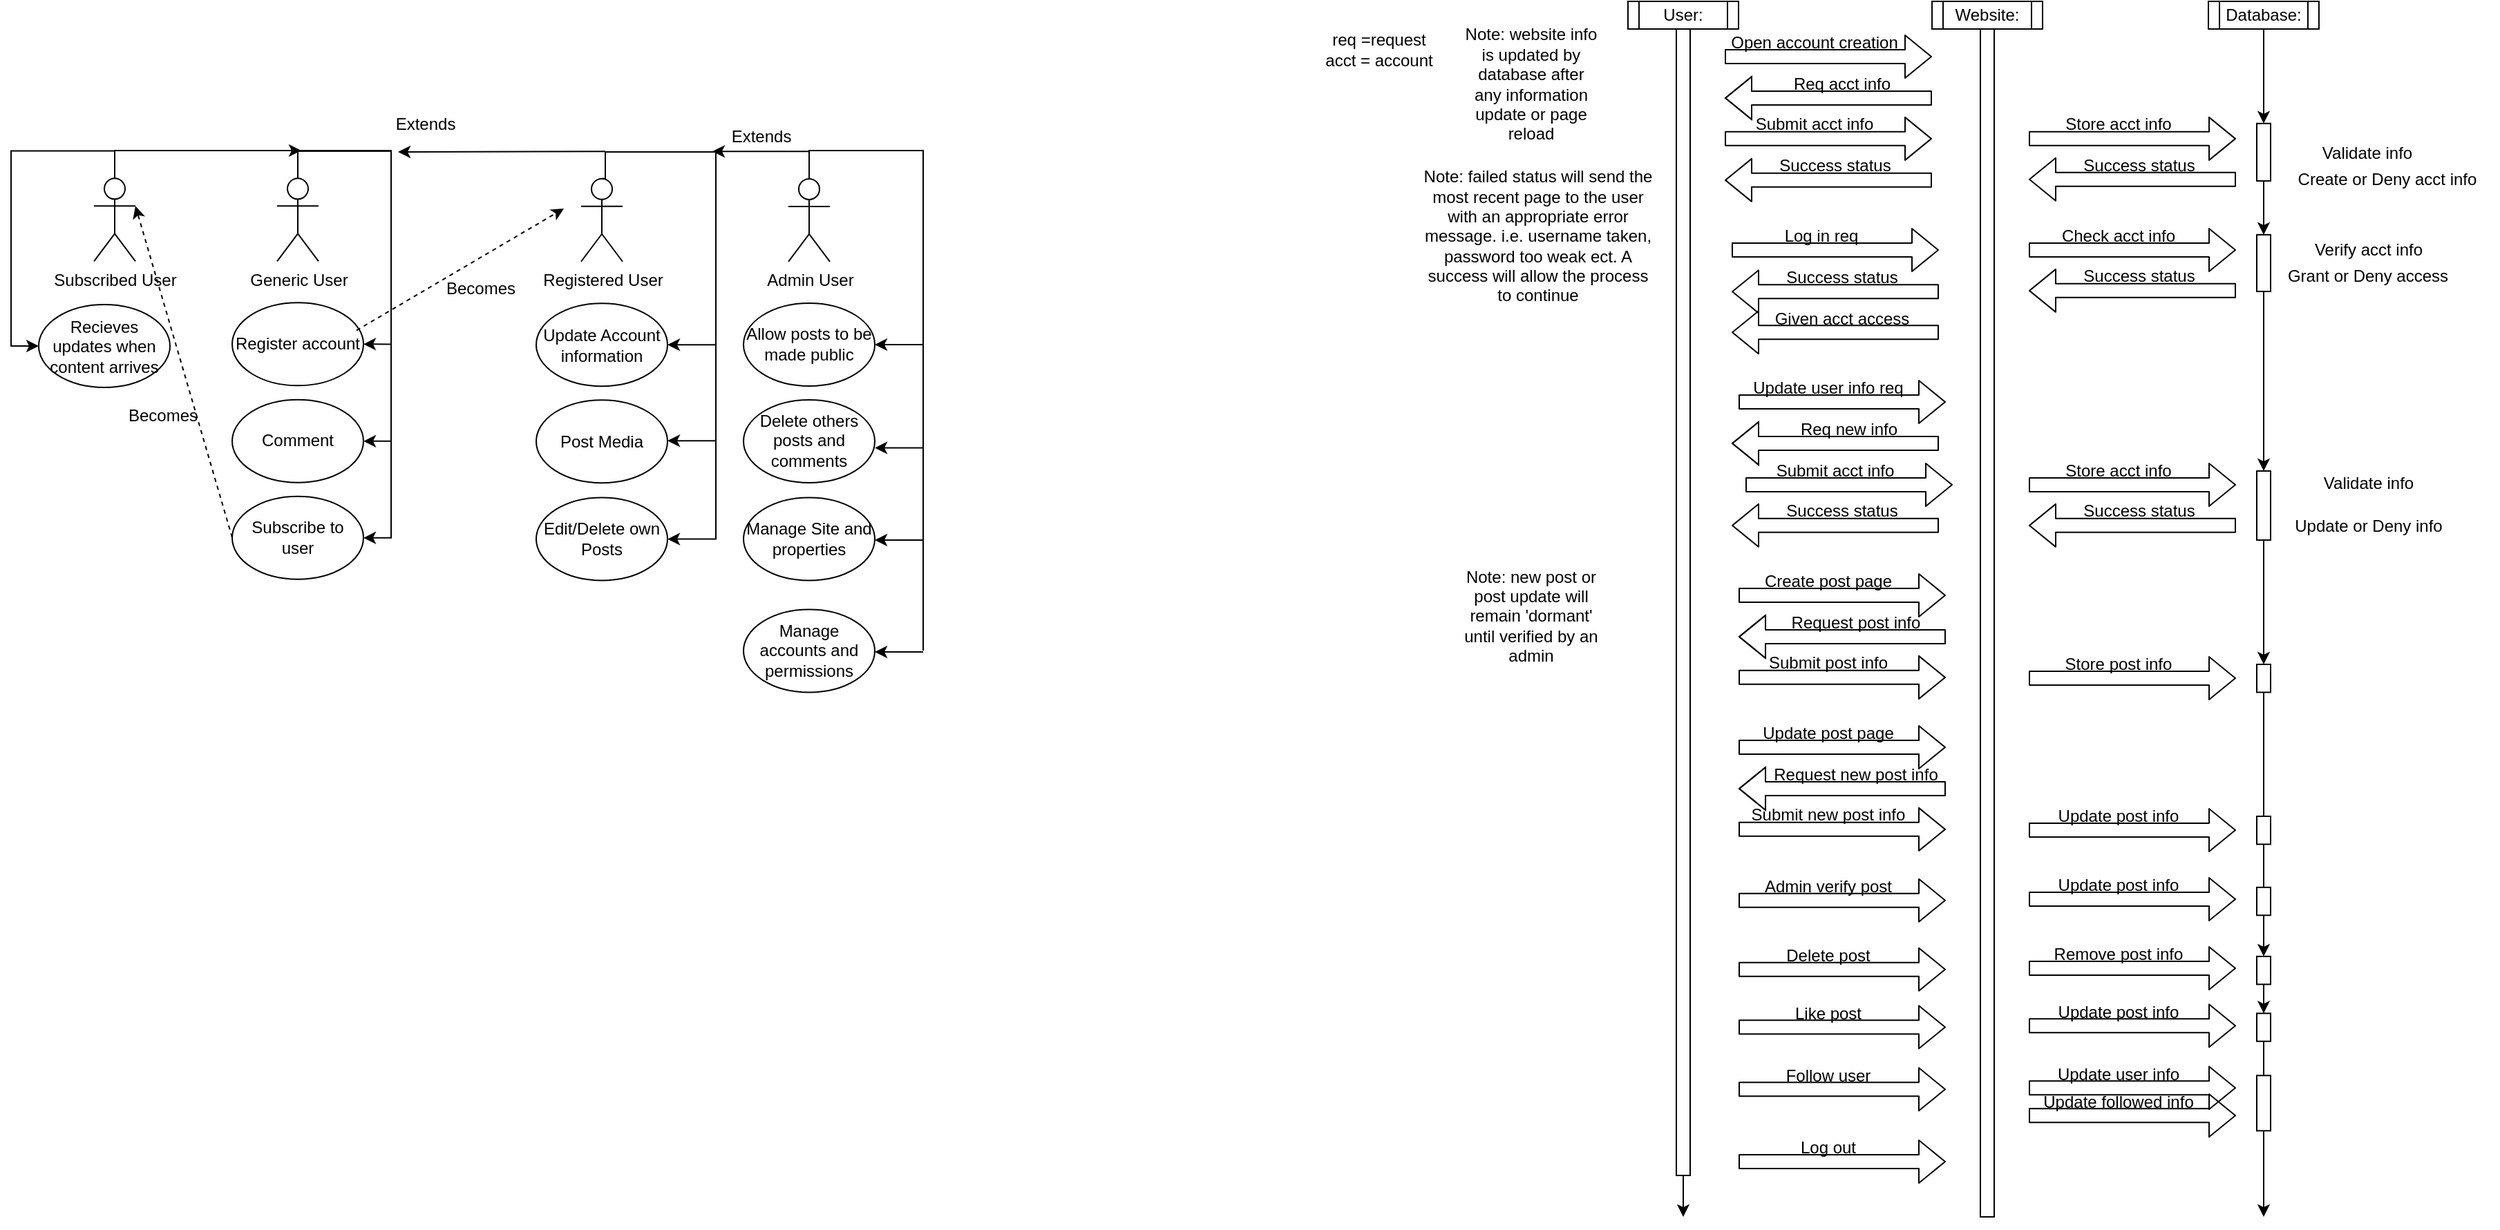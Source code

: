 <mxfile version="14.5.3" type="github">
  <diagram id="xQAQiBnubpCkgWLHh3Rl" name="Page-1">
    <mxGraphModel dx="2272" dy="774" grid="1" gridSize="10" guides="1" tooltips="1" connect="1" arrows="1" fold="1" page="1" pageScale="1" pageWidth="850" pageHeight="1100" math="0" shadow="0">
      <root>
        <mxCell id="0" />
        <mxCell id="1" parent="0" />
        <mxCell id="hfRFohdYxngcztOoLjTW-9" style="edgeStyle=orthogonalEdgeStyle;rounded=0;orthogonalLoop=1;jettySize=auto;html=1;exitX=0.5;exitY=0;exitDx=0;exitDy=0;exitPerimeter=0;entryX=1;entryY=0.5;entryDx=0;entryDy=0;" parent="1" source="hfRFohdYxngcztOoLjTW-1" target="hfRFohdYxngcztOoLjTW-7" edge="1">
          <mxGeometry relative="1" as="geometry" />
        </mxCell>
        <mxCell id="hfRFohdYxngcztOoLjTW-10" style="edgeStyle=orthogonalEdgeStyle;rounded=0;orthogonalLoop=1;jettySize=auto;html=1;exitX=0.5;exitY=0;exitDx=0;exitDy=0;exitPerimeter=0;entryX=1;entryY=0.5;entryDx=0;entryDy=0;" parent="1" source="hfRFohdYxngcztOoLjTW-1" target="hfRFohdYxngcztOoLjTW-2" edge="1">
          <mxGeometry relative="1" as="geometry" />
        </mxCell>
        <mxCell id="hfRFohdYxngcztOoLjTW-14" style="edgeStyle=orthogonalEdgeStyle;rounded=0;orthogonalLoop=1;jettySize=auto;html=1;exitX=0.5;exitY=0;exitDx=0;exitDy=0;exitPerimeter=0;entryX=1;entryY=0.5;entryDx=0;entryDy=0;" parent="1" source="hfRFohdYxngcztOoLjTW-1" target="hfRFohdYxngcztOoLjTW-6" edge="1">
          <mxGeometry relative="1" as="geometry" />
        </mxCell>
        <mxCell id="hfRFohdYxngcztOoLjTW-1" value="Generic User" style="shape=umlActor;verticalLabelPosition=bottom;verticalAlign=top;html=1;outlineConnect=0;" parent="1" vertex="1">
          <mxGeometry x="-517.5" y="128.16" width="30" height="60" as="geometry" />
        </mxCell>
        <mxCell id="hfRFohdYxngcztOoLjTW-2" value="Register account" style="ellipse;whiteSpace=wrap;html=1;" parent="1" vertex="1">
          <mxGeometry x="-550" y="218.16" width="95" height="60" as="geometry" />
        </mxCell>
        <mxCell id="hfRFohdYxngcztOoLjTW-3" value="Update Account information" style="ellipse;whiteSpace=wrap;html=1;" parent="1" vertex="1">
          <mxGeometry x="-330" y="218.6" width="95" height="60" as="geometry" />
        </mxCell>
        <mxCell id="hfRFohdYxngcztOoLjTW-4" value="Post Media" style="ellipse;whiteSpace=wrap;html=1;" parent="1" vertex="1">
          <mxGeometry x="-330" y="288.6" width="95" height="60" as="geometry" />
        </mxCell>
        <mxCell id="hfRFohdYxngcztOoLjTW-5" value="Edit/Delete own Posts" style="ellipse;whiteSpace=wrap;html=1;" parent="1" vertex="1">
          <mxGeometry x="-330" y="359.26" width="95" height="60" as="geometry" />
        </mxCell>
        <mxCell id="hfRFohdYxngcztOoLjTW-6" value="Comment" style="ellipse;whiteSpace=wrap;html=1;" parent="1" vertex="1">
          <mxGeometry x="-550" y="288.39" width="95" height="60" as="geometry" />
        </mxCell>
        <mxCell id="hfRFohdYxngcztOoLjTW-7" value="Subscribe to user" style="ellipse;whiteSpace=wrap;html=1;" parent="1" vertex="1">
          <mxGeometry x="-550" y="358.39" width="95" height="60" as="geometry" />
        </mxCell>
        <mxCell id="hfRFohdYxngcztOoLjTW-15" value="User:" style="shape=process;whiteSpace=wrap;html=1;backgroundOutline=1;" parent="1" vertex="1">
          <mxGeometry x="460" width="80" height="20" as="geometry" />
        </mxCell>
        <mxCell id="D6UpC_t0k1VN66I-JDON-28" style="edgeStyle=orthogonalEdgeStyle;rounded=0;orthogonalLoop=1;jettySize=auto;html=1;exitX=0.5;exitY=1;exitDx=0;exitDy=0;" parent="1" source="D6UpC_t0k1VN66I-JDON-97" edge="1">
          <mxGeometry relative="1" as="geometry">
            <mxPoint x="920" y="880" as="targetPoint" />
          </mxGeometry>
        </mxCell>
        <mxCell id="hfRFohdYxngcztOoLjTW-16" value="Database:" style="shape=process;whiteSpace=wrap;html=1;backgroundOutline=1;" parent="1" vertex="1">
          <mxGeometry x="880" width="80" height="20" as="geometry" />
        </mxCell>
        <mxCell id="D6UpC_t0k1VN66I-JDON-189" style="edgeStyle=orthogonalEdgeStyle;rounded=0;orthogonalLoop=1;jettySize=auto;html=1;exitX=0.5;exitY=1;exitDx=0;exitDy=0;endArrow=classic;endFill=1;strokeColor=#000000;" parent="1" source="hfRFohdYxngcztOoLjTW-40" edge="1">
          <mxGeometry relative="1" as="geometry">
            <mxPoint x="500" y="880" as="targetPoint" />
          </mxGeometry>
        </mxCell>
        <mxCell id="hfRFohdYxngcztOoLjTW-40" value="" style="rounded=0;whiteSpace=wrap;html=1;" parent="1" vertex="1">
          <mxGeometry x="495" y="20" width="10" height="830" as="geometry" />
        </mxCell>
        <mxCell id="D6UpC_t0k1VN66I-JDON-3" value="Website:" style="shape=process;whiteSpace=wrap;html=1;backgroundOutline=1;" parent="1" vertex="1">
          <mxGeometry x="680" width="80" height="20" as="geometry" />
        </mxCell>
        <mxCell id="D6UpC_t0k1VN66I-JDON-4" value="" style="rounded=0;whiteSpace=wrap;html=1;" parent="1" vertex="1">
          <mxGeometry x="715" y="20" width="10" height="860" as="geometry" />
        </mxCell>
        <mxCell id="D6UpC_t0k1VN66I-JDON-20" value="" style="shape=flexArrow;endArrow=classic;html=1;" parent="1" edge="1">
          <mxGeometry width="50" height="50" relative="1" as="geometry">
            <mxPoint x="530" y="40" as="sourcePoint" />
            <mxPoint x="680" y="40" as="targetPoint" />
          </mxGeometry>
        </mxCell>
        <mxCell id="D6UpC_t0k1VN66I-JDON-21" value="Open account creation" style="text;html=1;strokeColor=none;fillColor=none;align=center;verticalAlign=middle;whiteSpace=wrap;rounded=0;" parent="1" vertex="1">
          <mxGeometry x="530" y="20" width="130" height="20" as="geometry" />
        </mxCell>
        <mxCell id="D6UpC_t0k1VN66I-JDON-23" value="" style="shape=flexArrow;endArrow=classic;html=1;entryX=0;entryY=1;entryDx=0;entryDy=0;" parent="1" edge="1">
          <mxGeometry width="50" height="50" relative="1" as="geometry">
            <mxPoint x="680" y="70" as="sourcePoint" />
            <mxPoint x="530" y="70" as="targetPoint" />
            <Array as="points">
              <mxPoint x="670" y="70" />
              <mxPoint x="550" y="70" />
            </Array>
          </mxGeometry>
        </mxCell>
        <mxCell id="D6UpC_t0k1VN66I-JDON-25" value="Req acct info" style="text;html=1;strokeColor=none;fillColor=none;align=center;verticalAlign=middle;whiteSpace=wrap;rounded=0;" parent="1" vertex="1">
          <mxGeometry x="550" y="50" width="130" height="20" as="geometry" />
        </mxCell>
        <mxCell id="D6UpC_t0k1VN66I-JDON-26" value="" style="shape=flexArrow;endArrow=classic;html=1;" parent="1" edge="1">
          <mxGeometry width="50" height="50" relative="1" as="geometry">
            <mxPoint x="530" y="99.43" as="sourcePoint" />
            <mxPoint x="680" y="99.43" as="targetPoint" />
          </mxGeometry>
        </mxCell>
        <mxCell id="D6UpC_t0k1VN66I-JDON-27" value="Submit acct info" style="text;html=1;strokeColor=none;fillColor=none;align=center;verticalAlign=middle;whiteSpace=wrap;rounded=0;" parent="1" vertex="1">
          <mxGeometry x="530" y="79.43" width="130" height="20" as="geometry" />
        </mxCell>
        <mxCell id="hfRFohdYxngcztOoLjTW-43" value="" style="rounded=0;whiteSpace=wrap;html=1;" parent="1" vertex="1">
          <mxGeometry x="915" y="88.4" width="10" height="41.6" as="geometry" />
        </mxCell>
        <mxCell id="D6UpC_t0k1VN66I-JDON-29" style="edgeStyle=orthogonalEdgeStyle;rounded=0;orthogonalLoop=1;jettySize=auto;html=1;exitX=0.5;exitY=1;exitDx=0;exitDy=0;" parent="1" source="hfRFohdYxngcztOoLjTW-16" target="hfRFohdYxngcztOoLjTW-43" edge="1">
          <mxGeometry relative="1" as="geometry">
            <mxPoint x="920.143" y="440" as="targetPoint" />
            <mxPoint x="920" y="20" as="sourcePoint" />
          </mxGeometry>
        </mxCell>
        <mxCell id="D6UpC_t0k1VN66I-JDON-30" value="" style="shape=flexArrow;endArrow=classic;html=1;" parent="1" edge="1">
          <mxGeometry width="50" height="50" relative="1" as="geometry">
            <mxPoint x="750" y="99.43" as="sourcePoint" />
            <mxPoint x="900" y="99.43" as="targetPoint" />
          </mxGeometry>
        </mxCell>
        <mxCell id="D6UpC_t0k1VN66I-JDON-31" value="Store acct info" style="text;html=1;strokeColor=none;fillColor=none;align=center;verticalAlign=middle;whiteSpace=wrap;rounded=0;" parent="1" vertex="1">
          <mxGeometry x="750" y="79.43" width="130" height="20" as="geometry" />
        </mxCell>
        <mxCell id="D6UpC_t0k1VN66I-JDON-32" value="Validate info" style="text;html=1;strokeColor=none;fillColor=none;align=center;verticalAlign=middle;whiteSpace=wrap;rounded=0;" parent="1" vertex="1">
          <mxGeometry x="930" y="100" width="130" height="20" as="geometry" />
        </mxCell>
        <mxCell id="D6UpC_t0k1VN66I-JDON-33" value="Create or Deny acct info" style="text;html=1;strokeColor=none;fillColor=none;align=center;verticalAlign=middle;whiteSpace=wrap;rounded=0;" parent="1" vertex="1">
          <mxGeometry x="929" y="119.43" width="161" height="20" as="geometry" />
        </mxCell>
        <mxCell id="D6UpC_t0k1VN66I-JDON-34" value="" style="shape=flexArrow;endArrow=classic;html=1;" parent="1" edge="1">
          <mxGeometry width="50" height="50" relative="1" as="geometry">
            <mxPoint x="900" y="128.86" as="sourcePoint" />
            <mxPoint x="750" y="128.86" as="targetPoint" />
          </mxGeometry>
        </mxCell>
        <mxCell id="D6UpC_t0k1VN66I-JDON-35" value="Success status" style="text;html=1;strokeColor=none;fillColor=none;align=center;verticalAlign=middle;whiteSpace=wrap;rounded=0;" parent="1" vertex="1">
          <mxGeometry x="760" y="108.69" width="140" height="20" as="geometry" />
        </mxCell>
        <mxCell id="D6UpC_t0k1VN66I-JDON-36" value="" style="shape=flexArrow;endArrow=classic;html=1;" parent="1" edge="1">
          <mxGeometry width="50" height="50" relative="1" as="geometry">
            <mxPoint x="680" y="129.43" as="sourcePoint" />
            <mxPoint x="530" y="129.43" as="targetPoint" />
          </mxGeometry>
        </mxCell>
        <mxCell id="D6UpC_t0k1VN66I-JDON-37" value="Success status" style="text;html=1;strokeColor=none;fillColor=none;align=center;verticalAlign=middle;whiteSpace=wrap;rounded=0;" parent="1" vertex="1">
          <mxGeometry x="540" y="109.26" width="140" height="20" as="geometry" />
        </mxCell>
        <mxCell id="D6UpC_t0k1VN66I-JDON-50" value="" style="shape=flexArrow;endArrow=classic;html=1;" parent="1" edge="1">
          <mxGeometry width="50" height="50" relative="1" as="geometry">
            <mxPoint x="535" y="180.0" as="sourcePoint" />
            <mxPoint x="685" y="180.0" as="targetPoint" />
          </mxGeometry>
        </mxCell>
        <mxCell id="D6UpC_t0k1VN66I-JDON-51" value="Log in req" style="text;html=1;strokeColor=none;fillColor=none;align=center;verticalAlign=middle;whiteSpace=wrap;rounded=0;" parent="1" vertex="1">
          <mxGeometry x="535" y="160" width="130" height="20" as="geometry" />
        </mxCell>
        <mxCell id="D6UpC_t0k1VN66I-JDON-54" value="" style="shape=flexArrow;endArrow=classic;html=1;" parent="1" edge="1">
          <mxGeometry width="50" height="50" relative="1" as="geometry">
            <mxPoint x="750" y="180.0" as="sourcePoint" />
            <mxPoint x="900" y="180.0" as="targetPoint" />
          </mxGeometry>
        </mxCell>
        <mxCell id="D6UpC_t0k1VN66I-JDON-55" value="Check acct info" style="text;html=1;strokeColor=none;fillColor=none;align=center;verticalAlign=middle;whiteSpace=wrap;rounded=0;" parent="1" vertex="1">
          <mxGeometry x="750" y="160" width="130" height="20" as="geometry" />
        </mxCell>
        <mxCell id="D6UpC_t0k1VN66I-JDON-56" value="" style="shape=flexArrow;endArrow=classic;html=1;" parent="1" edge="1">
          <mxGeometry width="50" height="50" relative="1" as="geometry">
            <mxPoint x="900" y="209.43" as="sourcePoint" />
            <mxPoint x="750" y="209.43" as="targetPoint" />
          </mxGeometry>
        </mxCell>
        <mxCell id="D6UpC_t0k1VN66I-JDON-57" value="Success status" style="text;html=1;strokeColor=none;fillColor=none;align=center;verticalAlign=middle;whiteSpace=wrap;rounded=0;" parent="1" vertex="1">
          <mxGeometry x="760" y="189.26" width="140" height="20" as="geometry" />
        </mxCell>
        <mxCell id="D6UpC_t0k1VN66I-JDON-61" value="Verify acct info" style="text;html=1;strokeColor=none;fillColor=none;align=center;verticalAlign=middle;whiteSpace=wrap;rounded=0;" parent="1" vertex="1">
          <mxGeometry x="931" y="169.83" width="130" height="20" as="geometry" />
        </mxCell>
        <mxCell id="D6UpC_t0k1VN66I-JDON-62" value="Grant or Deny access" style="text;html=1;strokeColor=none;fillColor=none;align=center;verticalAlign=middle;whiteSpace=wrap;rounded=0;" parent="1" vertex="1">
          <mxGeometry x="930" y="189.26" width="131" height="20" as="geometry" />
        </mxCell>
        <mxCell id="D6UpC_t0k1VN66I-JDON-63" value="" style="shape=flexArrow;endArrow=classic;html=1;" parent="1" edge="1">
          <mxGeometry width="50" height="50" relative="1" as="geometry">
            <mxPoint x="685" y="210.17" as="sourcePoint" />
            <mxPoint x="535" y="210.17" as="targetPoint" />
          </mxGeometry>
        </mxCell>
        <mxCell id="D6UpC_t0k1VN66I-JDON-64" value="Success status" style="text;html=1;strokeColor=none;fillColor=none;align=center;verticalAlign=middle;whiteSpace=wrap;rounded=0;" parent="1" vertex="1">
          <mxGeometry x="545" y="190" width="140" height="20" as="geometry" />
        </mxCell>
        <mxCell id="D6UpC_t0k1VN66I-JDON-65" value="" style="rounded=0;whiteSpace=wrap;html=1;" parent="1" vertex="1">
          <mxGeometry x="915" y="168.97" width="10" height="41.03" as="geometry" />
        </mxCell>
        <mxCell id="D6UpC_t0k1VN66I-JDON-66" style="edgeStyle=orthogonalEdgeStyle;rounded=0;orthogonalLoop=1;jettySize=auto;html=1;exitX=0.5;exitY=1;exitDx=0;exitDy=0;" parent="1" source="hfRFohdYxngcztOoLjTW-43" target="D6UpC_t0k1VN66I-JDON-65" edge="1">
          <mxGeometry relative="1" as="geometry">
            <mxPoint x="920.143" y="440" as="targetPoint" />
            <mxPoint x="920" y="148.97" as="sourcePoint" />
          </mxGeometry>
        </mxCell>
        <mxCell id="D6UpC_t0k1VN66I-JDON-68" value="Note: failed status will send the most recent page to the user with an appropriate error message. i.e. username taken, password too weak ect. A success will allow the process to continue" style="text;html=1;strokeColor=none;fillColor=none;align=center;verticalAlign=middle;whiteSpace=wrap;rounded=0;" parent="1" vertex="1">
          <mxGeometry x="310" y="160" width="170" height="20" as="geometry" />
        </mxCell>
        <mxCell id="D6UpC_t0k1VN66I-JDON-69" value="" style="shape=flexArrow;endArrow=classic;html=1;" parent="1" edge="1">
          <mxGeometry width="50" height="50" relative="1" as="geometry">
            <mxPoint x="685" y="239.67" as="sourcePoint" />
            <mxPoint x="535" y="239.67" as="targetPoint" />
          </mxGeometry>
        </mxCell>
        <mxCell id="D6UpC_t0k1VN66I-JDON-70" value="Given acct access" style="text;html=1;strokeColor=none;fillColor=none;align=center;verticalAlign=middle;whiteSpace=wrap;rounded=0;" parent="1" vertex="1">
          <mxGeometry x="545" y="219.5" width="140" height="20" as="geometry" />
        </mxCell>
        <mxCell id="D6UpC_t0k1VN66I-JDON-72" value="" style="shape=flexArrow;endArrow=classic;html=1;" parent="1" edge="1">
          <mxGeometry width="50" height="50" relative="1" as="geometry">
            <mxPoint x="540" y="430.0" as="sourcePoint" />
            <mxPoint x="690" y="430.0" as="targetPoint" />
          </mxGeometry>
        </mxCell>
        <mxCell id="D6UpC_t0k1VN66I-JDON-73" value="Create post page" style="text;html=1;strokeColor=none;fillColor=none;align=center;verticalAlign=middle;whiteSpace=wrap;rounded=0;" parent="1" vertex="1">
          <mxGeometry x="540" y="410" width="130" height="20" as="geometry" />
        </mxCell>
        <mxCell id="D6UpC_t0k1VN66I-JDON-74" value="" style="shape=flexArrow;endArrow=classic;html=1;entryX=0;entryY=1;entryDx=0;entryDy=0;" parent="1" edge="1">
          <mxGeometry width="50" height="50" relative="1" as="geometry">
            <mxPoint x="690" y="460.0" as="sourcePoint" />
            <mxPoint x="540" y="460.0" as="targetPoint" />
            <Array as="points">
              <mxPoint x="680" y="460" />
              <mxPoint x="560" y="460" />
            </Array>
          </mxGeometry>
        </mxCell>
        <mxCell id="D6UpC_t0k1VN66I-JDON-75" value="Request post info" style="text;html=1;strokeColor=none;fillColor=none;align=center;verticalAlign=middle;whiteSpace=wrap;rounded=0;" parent="1" vertex="1">
          <mxGeometry x="560" y="440" width="130" height="20" as="geometry" />
        </mxCell>
        <mxCell id="D6UpC_t0k1VN66I-JDON-76" value="" style="shape=flexArrow;endArrow=classic;html=1;" parent="1" edge="1">
          <mxGeometry width="50" height="50" relative="1" as="geometry">
            <mxPoint x="540" y="489.43" as="sourcePoint" />
            <mxPoint x="690" y="489.43" as="targetPoint" />
          </mxGeometry>
        </mxCell>
        <mxCell id="D6UpC_t0k1VN66I-JDON-77" value="Submit post info" style="text;html=1;strokeColor=none;fillColor=none;align=center;verticalAlign=middle;whiteSpace=wrap;rounded=0;" parent="1" vertex="1">
          <mxGeometry x="540" y="469.43" width="130" height="20" as="geometry" />
        </mxCell>
        <mxCell id="D6UpC_t0k1VN66I-JDON-78" value="" style="shape=flexArrow;endArrow=classic;html=1;" parent="1" edge="1">
          <mxGeometry width="50" height="50" relative="1" as="geometry">
            <mxPoint x="750" y="490.0" as="sourcePoint" />
            <mxPoint x="900" y="490.0" as="targetPoint" />
          </mxGeometry>
        </mxCell>
        <mxCell id="D6UpC_t0k1VN66I-JDON-79" value="Store post info" style="text;html=1;strokeColor=none;fillColor=none;align=center;verticalAlign=middle;whiteSpace=wrap;rounded=0;" parent="1" vertex="1">
          <mxGeometry x="750" y="470" width="130" height="20" as="geometry" />
        </mxCell>
        <mxCell id="D6UpC_t0k1VN66I-JDON-80" value="" style="rounded=0;whiteSpace=wrap;html=1;" parent="1" vertex="1">
          <mxGeometry x="915" y="480" width="10" height="20.23" as="geometry" />
        </mxCell>
        <mxCell id="D6UpC_t0k1VN66I-JDON-81" style="edgeStyle=orthogonalEdgeStyle;rounded=0;orthogonalLoop=1;jettySize=auto;html=1;exitX=0.5;exitY=1;exitDx=0;exitDy=0;" parent="1" source="D6UpC_t0k1VN66I-JDON-128" target="D6UpC_t0k1VN66I-JDON-80" edge="1">
          <mxGeometry relative="1" as="geometry">
            <mxPoint x="920.143" y="440" as="targetPoint" />
            <mxPoint x="920" y="210" as="sourcePoint" />
          </mxGeometry>
        </mxCell>
        <mxCell id="D6UpC_t0k1VN66I-JDON-82" value="Note: new post or post update will remain &#39;dormant&#39; until verified by an admin" style="text;html=1;strokeColor=none;fillColor=none;align=center;verticalAlign=middle;whiteSpace=wrap;rounded=0;" parent="1" vertex="1">
          <mxGeometry x="340" y="410" width="100" height="70" as="geometry" />
        </mxCell>
        <mxCell id="D6UpC_t0k1VN66I-JDON-83" value="" style="shape=flexArrow;endArrow=classic;html=1;" parent="1" edge="1">
          <mxGeometry width="50" height="50" relative="1" as="geometry">
            <mxPoint x="540" y="700.83" as="sourcePoint" />
            <mxPoint x="690" y="700.83" as="targetPoint" />
          </mxGeometry>
        </mxCell>
        <mxCell id="D6UpC_t0k1VN66I-JDON-84" value="Delete post" style="text;html=1;strokeColor=none;fillColor=none;align=center;verticalAlign=middle;whiteSpace=wrap;rounded=0;" parent="1" vertex="1">
          <mxGeometry x="540" y="680.83" width="130" height="20" as="geometry" />
        </mxCell>
        <mxCell id="D6UpC_t0k1VN66I-JDON-85" value="" style="shape=flexArrow;endArrow=classic;html=1;" parent="1" edge="1">
          <mxGeometry width="50" height="50" relative="1" as="geometry">
            <mxPoint x="750" y="700" as="sourcePoint" />
            <mxPoint x="900" y="700" as="targetPoint" />
          </mxGeometry>
        </mxCell>
        <mxCell id="D6UpC_t0k1VN66I-JDON-86" value="Remove post info" style="text;html=1;strokeColor=none;fillColor=none;align=center;verticalAlign=middle;whiteSpace=wrap;rounded=0;" parent="1" vertex="1">
          <mxGeometry x="750" y="680" width="130" height="20" as="geometry" />
        </mxCell>
        <mxCell id="D6UpC_t0k1VN66I-JDON-87" value="" style="rounded=0;whiteSpace=wrap;html=1;" parent="1" vertex="1">
          <mxGeometry x="915" y="691.43" width="10" height="20.23" as="geometry" />
        </mxCell>
        <mxCell id="D6UpC_t0k1VN66I-JDON-88" style="edgeStyle=orthogonalEdgeStyle;rounded=0;orthogonalLoop=1;jettySize=auto;html=1;exitX=0.5;exitY=1;exitDx=0;exitDy=0;" parent="1" source="D6UpC_t0k1VN66I-JDON-80" target="D6UpC_t0k1VN66I-JDON-87" edge="1">
          <mxGeometry relative="1" as="geometry">
            <mxPoint x="920" y="660" as="targetPoint" />
            <mxPoint x="920" y="500.23" as="sourcePoint" />
          </mxGeometry>
        </mxCell>
        <mxCell id="D6UpC_t0k1VN66I-JDON-90" value="Like post" style="text;html=1;strokeColor=none;fillColor=none;align=center;verticalAlign=middle;whiteSpace=wrap;rounded=0;" parent="1" vertex="1">
          <mxGeometry x="540" y="722.66" width="130" height="20" as="geometry" />
        </mxCell>
        <mxCell id="D6UpC_t0k1VN66I-JDON-93" value="" style="shape=flexArrow;endArrow=classic;html=1;" parent="1" edge="1">
          <mxGeometry width="50" height="50" relative="1" as="geometry">
            <mxPoint x="540" y="742.66" as="sourcePoint" />
            <mxPoint x="690" y="742.66" as="targetPoint" />
          </mxGeometry>
        </mxCell>
        <mxCell id="D6UpC_t0k1VN66I-JDON-95" value="Update post info" style="text;html=1;strokeColor=none;fillColor=none;align=center;verticalAlign=middle;whiteSpace=wrap;rounded=0;" parent="1" vertex="1">
          <mxGeometry x="750" y="721.66" width="130" height="20" as="geometry" />
        </mxCell>
        <mxCell id="D6UpC_t0k1VN66I-JDON-96" value="" style="shape=flexArrow;endArrow=classic;html=1;" parent="1" edge="1">
          <mxGeometry width="50" height="50" relative="1" as="geometry">
            <mxPoint x="750" y="741.66" as="sourcePoint" />
            <mxPoint x="900" y="741.66" as="targetPoint" />
          </mxGeometry>
        </mxCell>
        <mxCell id="D6UpC_t0k1VN66I-JDON-97" value="" style="rounded=0;whiteSpace=wrap;html=1;" parent="1" vertex="1">
          <mxGeometry x="915" y="732.66" width="10" height="20.23" as="geometry" />
        </mxCell>
        <mxCell id="D6UpC_t0k1VN66I-JDON-98" style="edgeStyle=orthogonalEdgeStyle;rounded=0;orthogonalLoop=1;jettySize=auto;html=1;exitX=0.5;exitY=1;exitDx=0;exitDy=0;" parent="1" source="D6UpC_t0k1VN66I-JDON-87" target="D6UpC_t0k1VN66I-JDON-97" edge="1">
          <mxGeometry relative="1" as="geometry">
            <mxPoint x="920" y="881.66" as="targetPoint" />
            <mxPoint x="920" y="651.66" as="sourcePoint" />
          </mxGeometry>
        </mxCell>
        <mxCell id="D6UpC_t0k1VN66I-JDON-100" value="Note: website info is updated by database after any information update or page reload" style="text;html=1;strokeColor=none;fillColor=none;align=center;verticalAlign=middle;whiteSpace=wrap;rounded=0;" parent="1" vertex="1">
          <mxGeometry x="340" y="15" width="100" height="90" as="geometry" />
        </mxCell>
        <mxCell id="D6UpC_t0k1VN66I-JDON-101" value="Follow user" style="text;html=1;strokeColor=none;fillColor=none;align=center;verticalAlign=middle;whiteSpace=wrap;rounded=0;" parent="1" vertex="1">
          <mxGeometry x="540" y="767.66" width="130" height="20" as="geometry" />
        </mxCell>
        <mxCell id="D6UpC_t0k1VN66I-JDON-102" value="" style="shape=flexArrow;endArrow=classic;html=1;" parent="1" edge="1">
          <mxGeometry width="50" height="50" relative="1" as="geometry">
            <mxPoint x="540" y="787.66" as="sourcePoint" />
            <mxPoint x="690" y="787.66" as="targetPoint" />
          </mxGeometry>
        </mxCell>
        <mxCell id="D6UpC_t0k1VN66I-JDON-104" value="Update user info" style="text;html=1;strokeColor=none;fillColor=none;align=center;verticalAlign=middle;whiteSpace=wrap;rounded=0;" parent="1" vertex="1">
          <mxGeometry x="750" y="766.66" width="130" height="20" as="geometry" />
        </mxCell>
        <mxCell id="D6UpC_t0k1VN66I-JDON-105" value="" style="shape=flexArrow;endArrow=classic;html=1;" parent="1" edge="1">
          <mxGeometry width="50" height="50" relative="1" as="geometry">
            <mxPoint x="750" y="786.66" as="sourcePoint" />
            <mxPoint x="900" y="786.66" as="targetPoint" />
          </mxGeometry>
        </mxCell>
        <mxCell id="D6UpC_t0k1VN66I-JDON-106" value="Update followed info" style="text;html=1;strokeColor=none;fillColor=none;align=center;verticalAlign=middle;whiteSpace=wrap;rounded=0;" parent="1" vertex="1">
          <mxGeometry x="750" y="786.66" width="130" height="20" as="geometry" />
        </mxCell>
        <mxCell id="D6UpC_t0k1VN66I-JDON-107" value="" style="shape=flexArrow;endArrow=classic;html=1;" parent="1" edge="1">
          <mxGeometry width="50" height="50" relative="1" as="geometry">
            <mxPoint x="750" y="806.66" as="sourcePoint" />
            <mxPoint x="900" y="806.66" as="targetPoint" />
          </mxGeometry>
        </mxCell>
        <mxCell id="D6UpC_t0k1VN66I-JDON-108" value="" style="rounded=0;whiteSpace=wrap;html=1;" parent="1" vertex="1">
          <mxGeometry x="915" y="777.66" width="10" height="40" as="geometry" />
        </mxCell>
        <mxCell id="D6UpC_t0k1VN66I-JDON-109" value="Update user info req" style="text;html=1;strokeColor=none;fillColor=none;align=center;verticalAlign=middle;whiteSpace=wrap;rounded=0;" parent="1" vertex="1">
          <mxGeometry x="540" y="270" width="130" height="20" as="geometry" />
        </mxCell>
        <mxCell id="D6UpC_t0k1VN66I-JDON-110" value="" style="shape=flexArrow;endArrow=classic;html=1;" parent="1" edge="1">
          <mxGeometry width="50" height="50" relative="1" as="geometry">
            <mxPoint x="540" y="290" as="sourcePoint" />
            <mxPoint x="690" y="290" as="targetPoint" />
          </mxGeometry>
        </mxCell>
        <mxCell id="D6UpC_t0k1VN66I-JDON-111" value="req =request&lt;br&gt;acct = account" style="text;html=1;strokeColor=none;fillColor=none;align=center;verticalAlign=middle;whiteSpace=wrap;rounded=0;" parent="1" vertex="1">
          <mxGeometry x="230" width="100" height="70" as="geometry" />
        </mxCell>
        <mxCell id="D6UpC_t0k1VN66I-JDON-112" value="" style="shape=flexArrow;endArrow=classic;html=1;entryX=0;entryY=1;entryDx=0;entryDy=0;" parent="1" edge="1">
          <mxGeometry width="50" height="50" relative="1" as="geometry">
            <mxPoint x="685" y="320" as="sourcePoint" />
            <mxPoint x="535" y="320" as="targetPoint" />
            <Array as="points">
              <mxPoint x="675" y="320" />
              <mxPoint x="555" y="320" />
            </Array>
          </mxGeometry>
        </mxCell>
        <mxCell id="D6UpC_t0k1VN66I-JDON-113" value="Req new info" style="text;html=1;strokeColor=none;fillColor=none;align=center;verticalAlign=middle;whiteSpace=wrap;rounded=0;" parent="1" vertex="1">
          <mxGeometry x="555" y="300" width="130" height="20" as="geometry" />
        </mxCell>
        <mxCell id="D6UpC_t0k1VN66I-JDON-116" value="" style="shape=flexArrow;endArrow=classic;html=1;" parent="1" edge="1">
          <mxGeometry width="50" height="50" relative="1" as="geometry">
            <mxPoint x="545" y="350.0" as="sourcePoint" />
            <mxPoint x="695" y="350.0" as="targetPoint" />
          </mxGeometry>
        </mxCell>
        <mxCell id="D6UpC_t0k1VN66I-JDON-117" value="Submit acct info" style="text;html=1;strokeColor=none;fillColor=none;align=center;verticalAlign=middle;whiteSpace=wrap;rounded=0;" parent="1" vertex="1">
          <mxGeometry x="545" y="330" width="130" height="20" as="geometry" />
        </mxCell>
        <mxCell id="D6UpC_t0k1VN66I-JDON-120" value="" style="shape=flexArrow;endArrow=classic;html=1;" parent="1" edge="1">
          <mxGeometry width="50" height="50" relative="1" as="geometry">
            <mxPoint x="750" y="350.0" as="sourcePoint" />
            <mxPoint x="900" y="350.0" as="targetPoint" />
          </mxGeometry>
        </mxCell>
        <mxCell id="D6UpC_t0k1VN66I-JDON-121" value="Store acct info" style="text;html=1;strokeColor=none;fillColor=none;align=center;verticalAlign=middle;whiteSpace=wrap;rounded=0;" parent="1" vertex="1">
          <mxGeometry x="750" y="330" width="130" height="20" as="geometry" />
        </mxCell>
        <mxCell id="D6UpC_t0k1VN66I-JDON-122" value="" style="shape=flexArrow;endArrow=classic;html=1;" parent="1" edge="1">
          <mxGeometry width="50" height="50" relative="1" as="geometry">
            <mxPoint x="900" y="379.43" as="sourcePoint" />
            <mxPoint x="750" y="379.43" as="targetPoint" />
          </mxGeometry>
        </mxCell>
        <mxCell id="D6UpC_t0k1VN66I-JDON-123" value="Success status" style="text;html=1;strokeColor=none;fillColor=none;align=center;verticalAlign=middle;whiteSpace=wrap;rounded=0;" parent="1" vertex="1">
          <mxGeometry x="760" y="359.26" width="140" height="20" as="geometry" />
        </mxCell>
        <mxCell id="D6UpC_t0k1VN66I-JDON-124" value="Validate info" style="text;html=1;strokeColor=none;fillColor=none;align=center;verticalAlign=middle;whiteSpace=wrap;rounded=0;" parent="1" vertex="1">
          <mxGeometry x="931" y="339.26" width="130" height="20" as="geometry" />
        </mxCell>
        <mxCell id="D6UpC_t0k1VN66I-JDON-125" value="Update or Deny info" style="text;html=1;strokeColor=none;fillColor=none;align=center;verticalAlign=middle;whiteSpace=wrap;rounded=0;" parent="1" vertex="1">
          <mxGeometry x="931" y="370" width="130" height="20" as="geometry" />
        </mxCell>
        <mxCell id="D6UpC_t0k1VN66I-JDON-126" value="" style="shape=flexArrow;endArrow=classic;html=1;" parent="1" edge="1">
          <mxGeometry width="50" height="50" relative="1" as="geometry">
            <mxPoint x="685" y="379.43" as="sourcePoint" />
            <mxPoint x="535" y="379.43" as="targetPoint" />
          </mxGeometry>
        </mxCell>
        <mxCell id="D6UpC_t0k1VN66I-JDON-127" value="Success status" style="text;html=1;strokeColor=none;fillColor=none;align=center;verticalAlign=middle;whiteSpace=wrap;rounded=0;" parent="1" vertex="1">
          <mxGeometry x="545" y="359.26" width="140" height="20" as="geometry" />
        </mxCell>
        <mxCell id="D6UpC_t0k1VN66I-JDON-128" value="" style="rounded=0;whiteSpace=wrap;html=1;" parent="1" vertex="1">
          <mxGeometry x="915" y="340" width="10" height="50" as="geometry" />
        </mxCell>
        <mxCell id="D6UpC_t0k1VN66I-JDON-129" style="edgeStyle=orthogonalEdgeStyle;rounded=0;orthogonalLoop=1;jettySize=auto;html=1;exitX=0.5;exitY=1;exitDx=0;exitDy=0;" parent="1" source="D6UpC_t0k1VN66I-JDON-65" target="D6UpC_t0k1VN66I-JDON-128" edge="1">
          <mxGeometry relative="1" as="geometry">
            <mxPoint x="920" y="480" as="targetPoint" />
            <mxPoint x="920" y="210" as="sourcePoint" />
          </mxGeometry>
        </mxCell>
        <mxCell id="D6UpC_t0k1VN66I-JDON-133" style="edgeStyle=orthogonalEdgeStyle;rounded=0;orthogonalLoop=1;jettySize=auto;html=1;exitX=0.5;exitY=0;exitDx=0;exitDy=0;exitPerimeter=0;entryX=1;entryY=0.5;entryDx=0;entryDy=0;" parent="1" source="D6UpC_t0k1VN66I-JDON-131" edge="1" target="hfRFohdYxngcztOoLjTW-5">
          <mxGeometry relative="1" as="geometry">
            <mxPoint x="-230" y="388.6" as="targetPoint" />
            <Array as="points">
              <mxPoint x="-280" y="128" />
              <mxPoint x="-280" y="109" />
              <mxPoint x="-200" y="109" />
              <mxPoint x="-200" y="389" />
            </Array>
          </mxGeometry>
        </mxCell>
        <mxCell id="D6UpC_t0k1VN66I-JDON-131" value="Registered User" style="shape=umlActor;verticalLabelPosition=bottom;verticalAlign=top;html=1;outlineConnect=0;" parent="1" vertex="1">
          <mxGeometry x="-297.5" y="128.37" width="30" height="60" as="geometry" />
        </mxCell>
        <mxCell id="D6UpC_t0k1VN66I-JDON-136" value="" style="endArrow=classic;html=1;entryX=1;entryY=0.5;entryDx=0;entryDy=0;" parent="1" target="hfRFohdYxngcztOoLjTW-3" edge="1">
          <mxGeometry width="50" height="50" relative="1" as="geometry">
            <mxPoint x="-200" y="248.6" as="sourcePoint" />
            <mxPoint x="-150" y="198.6" as="targetPoint" />
          </mxGeometry>
        </mxCell>
        <mxCell id="D6UpC_t0k1VN66I-JDON-137" value="" style="endArrow=classic;html=1;entryX=1;entryY=0.5;entryDx=0;entryDy=0;" parent="1" edge="1">
          <mxGeometry width="50" height="50" relative="1" as="geometry">
            <mxPoint x="-200" y="318.1" as="sourcePoint" />
            <mxPoint x="-235" y="318.1" as="targetPoint" />
          </mxGeometry>
        </mxCell>
        <mxCell id="D6UpC_t0k1VN66I-JDON-138" value="" style="endArrow=classic;html=1;" parent="1" edge="1">
          <mxGeometry width="50" height="50" relative="1" as="geometry">
            <mxPoint x="-280" y="108.6" as="sourcePoint" />
            <mxPoint x="-430" y="109" as="targetPoint" />
          </mxGeometry>
        </mxCell>
        <mxCell id="D6UpC_t0k1VN66I-JDON-139" value="Extends" style="text;html=1;strokeColor=none;fillColor=none;align=center;verticalAlign=middle;whiteSpace=wrap;rounded=0;" parent="1" vertex="1">
          <mxGeometry x="-187.5" y="88.4" width="40" height="20" as="geometry" />
        </mxCell>
        <mxCell id="D6UpC_t0k1VN66I-JDON-149" value="Allow posts to be made public" style="ellipse;whiteSpace=wrap;html=1;" parent="1" vertex="1">
          <mxGeometry x="-180" y="218.46" width="95" height="60" as="geometry" />
        </mxCell>
        <mxCell id="D6UpC_t0k1VN66I-JDON-150" value="Delete others posts and comments" style="ellipse;whiteSpace=wrap;html=1;" parent="1" vertex="1">
          <mxGeometry x="-180" y="288.46" width="95" height="60" as="geometry" />
        </mxCell>
        <mxCell id="D6UpC_t0k1VN66I-JDON-157" style="edgeStyle=orthogonalEdgeStyle;rounded=0;orthogonalLoop=1;jettySize=auto;html=1;exitX=0.5;exitY=0;exitDx=0;exitDy=0;exitPerimeter=0;endArrow=none;endFill=0;" parent="1" source="D6UpC_t0k1VN66I-JDON-153" edge="1">
          <mxGeometry relative="1" as="geometry">
            <mxPoint x="-50" y="470" as="targetPoint" />
            <Array as="points">
              <mxPoint x="-132" y="108" />
              <mxPoint x="-50" y="108" />
            </Array>
          </mxGeometry>
        </mxCell>
        <mxCell id="D6UpC_t0k1VN66I-JDON-153" value="Admin User" style="shape=umlActor;verticalLabelPosition=bottom;verticalAlign=top;html=1;outlineConnect=0;" parent="1" vertex="1">
          <mxGeometry x="-147.5" y="128.46" width="30" height="60" as="geometry" />
        </mxCell>
        <mxCell id="D6UpC_t0k1VN66I-JDON-154" value="" style="endArrow=classic;html=1;entryX=1;entryY=0.5;entryDx=0;entryDy=0;" parent="1" target="D6UpC_t0k1VN66I-JDON-149" edge="1">
          <mxGeometry width="50" height="50" relative="1" as="geometry">
            <mxPoint x="-50" y="248.46" as="sourcePoint" />
            <mxPoint y="198.46" as="targetPoint" />
          </mxGeometry>
        </mxCell>
        <mxCell id="D6UpC_t0k1VN66I-JDON-155" value="" style="endArrow=classic;html=1;entryX=1;entryY=0.5;entryDx=0;entryDy=0;" parent="1" edge="1">
          <mxGeometry width="50" height="50" relative="1" as="geometry">
            <mxPoint x="-50" y="323.26" as="sourcePoint" />
            <mxPoint x="-85" y="323.26" as="targetPoint" />
          </mxGeometry>
        </mxCell>
        <mxCell id="D6UpC_t0k1VN66I-JDON-169" value="" style="shape=flexArrow;endArrow=classic;html=1;" parent="1" edge="1">
          <mxGeometry width="50" height="50" relative="1" as="geometry">
            <mxPoint x="540" y="540.0" as="sourcePoint" />
            <mxPoint x="690" y="540.0" as="targetPoint" />
          </mxGeometry>
        </mxCell>
        <mxCell id="D6UpC_t0k1VN66I-JDON-170" value="Update post page" style="text;html=1;strokeColor=none;fillColor=none;align=center;verticalAlign=middle;whiteSpace=wrap;rounded=0;" parent="1" vertex="1">
          <mxGeometry x="540" y="520" width="130" height="20" as="geometry" />
        </mxCell>
        <mxCell id="D6UpC_t0k1VN66I-JDON-171" value="" style="shape=flexArrow;endArrow=classic;html=1;entryX=0;entryY=1;entryDx=0;entryDy=0;" parent="1" edge="1">
          <mxGeometry width="50" height="50" relative="1" as="geometry">
            <mxPoint x="690" y="570.0" as="sourcePoint" />
            <mxPoint x="540" y="570.0" as="targetPoint" />
            <Array as="points">
              <mxPoint x="680" y="570" />
              <mxPoint x="560" y="570" />
            </Array>
          </mxGeometry>
        </mxCell>
        <mxCell id="D6UpC_t0k1VN66I-JDON-172" value="Request new post info" style="text;html=1;strokeColor=none;fillColor=none;align=center;verticalAlign=middle;whiteSpace=wrap;rounded=0;" parent="1" vertex="1">
          <mxGeometry x="560" y="550" width="130" height="20" as="geometry" />
        </mxCell>
        <mxCell id="D6UpC_t0k1VN66I-JDON-173" value="" style="shape=flexArrow;endArrow=classic;html=1;" parent="1" edge="1">
          <mxGeometry width="50" height="50" relative="1" as="geometry">
            <mxPoint x="540" y="599.43" as="sourcePoint" />
            <mxPoint x="690" y="599.43" as="targetPoint" />
          </mxGeometry>
        </mxCell>
        <mxCell id="D6UpC_t0k1VN66I-JDON-174" value="Submit new post info" style="text;html=1;strokeColor=none;fillColor=none;align=center;verticalAlign=middle;whiteSpace=wrap;rounded=0;" parent="1" vertex="1">
          <mxGeometry x="540" y="579.43" width="130" height="20" as="geometry" />
        </mxCell>
        <mxCell id="D6UpC_t0k1VN66I-JDON-175" value="" style="shape=flexArrow;endArrow=classic;html=1;" parent="1" edge="1">
          <mxGeometry width="50" height="50" relative="1" as="geometry">
            <mxPoint x="750" y="600" as="sourcePoint" />
            <mxPoint x="900" y="600" as="targetPoint" />
          </mxGeometry>
        </mxCell>
        <mxCell id="D6UpC_t0k1VN66I-JDON-176" value="Update post info" style="text;html=1;strokeColor=none;fillColor=none;align=center;verticalAlign=middle;whiteSpace=wrap;rounded=0;" parent="1" vertex="1">
          <mxGeometry x="750" y="580" width="130" height="20" as="geometry" />
        </mxCell>
        <mxCell id="D6UpC_t0k1VN66I-JDON-177" value="" style="rounded=0;whiteSpace=wrap;html=1;" parent="1" vertex="1">
          <mxGeometry x="915" y="590" width="10" height="20.23" as="geometry" />
        </mxCell>
        <mxCell id="D6UpC_t0k1VN66I-JDON-178" value="" style="shape=flexArrow;endArrow=classic;html=1;" parent="1" edge="1">
          <mxGeometry width="50" height="50" relative="1" as="geometry">
            <mxPoint x="540" y="650.83" as="sourcePoint" />
            <mxPoint x="690" y="650.83" as="targetPoint" />
          </mxGeometry>
        </mxCell>
        <mxCell id="D6UpC_t0k1VN66I-JDON-179" value="Admin verify post" style="text;html=1;strokeColor=none;fillColor=none;align=center;verticalAlign=middle;whiteSpace=wrap;rounded=0;" parent="1" vertex="1">
          <mxGeometry x="540" y="630.83" width="130" height="20" as="geometry" />
        </mxCell>
        <mxCell id="D6UpC_t0k1VN66I-JDON-180" value="" style="shape=flexArrow;endArrow=classic;html=1;" parent="1" edge="1">
          <mxGeometry width="50" height="50" relative="1" as="geometry">
            <mxPoint x="750" y="650" as="sourcePoint" />
            <mxPoint x="900" y="650" as="targetPoint" />
          </mxGeometry>
        </mxCell>
        <mxCell id="D6UpC_t0k1VN66I-JDON-181" value="Update post info" style="text;html=1;strokeColor=none;fillColor=none;align=center;verticalAlign=middle;whiteSpace=wrap;rounded=0;" parent="1" vertex="1">
          <mxGeometry x="750" y="630" width="130" height="20" as="geometry" />
        </mxCell>
        <mxCell id="D6UpC_t0k1VN66I-JDON-182" value="" style="rounded=0;whiteSpace=wrap;html=1;" parent="1" vertex="1">
          <mxGeometry x="915" y="641.43" width="10" height="20.23" as="geometry" />
        </mxCell>
        <mxCell id="D6UpC_t0k1VN66I-JDON-185" value="Log out" style="text;html=1;strokeColor=none;fillColor=none;align=center;verticalAlign=middle;whiteSpace=wrap;rounded=0;" parent="1" vertex="1">
          <mxGeometry x="540" y="820" width="130" height="20" as="geometry" />
        </mxCell>
        <mxCell id="D6UpC_t0k1VN66I-JDON-186" value="" style="shape=flexArrow;endArrow=classic;html=1;" parent="1" edge="1">
          <mxGeometry width="50" height="50" relative="1" as="geometry">
            <mxPoint x="540" y="840.0" as="sourcePoint" />
            <mxPoint x="690" y="840.0" as="targetPoint" />
          </mxGeometry>
        </mxCell>
        <mxCell id="Ax7kSVo9NCjPUI7JntLj-1" value="Extends" style="text;html=1;strokeColor=none;fillColor=none;align=center;verticalAlign=middle;whiteSpace=wrap;rounded=0;" vertex="1" parent="1">
          <mxGeometry x="-430" y="79.43" width="40" height="20" as="geometry" />
        </mxCell>
        <mxCell id="Ax7kSVo9NCjPUI7JntLj-3" value="" style="endArrow=classic;html=1;" edge="1" parent="1">
          <mxGeometry width="50" height="50" relative="1" as="geometry">
            <mxPoint x="-132.5" y="108.57" as="sourcePoint" />
            <mxPoint x="-202.5" y="108.57" as="targetPoint" />
          </mxGeometry>
        </mxCell>
        <mxCell id="Ax7kSVo9NCjPUI7JntLj-7" value="Manage Site and properties" style="ellipse;whiteSpace=wrap;html=1;" vertex="1" parent="1">
          <mxGeometry x="-180" y="359.26" width="95" height="60" as="geometry" />
        </mxCell>
        <mxCell id="Ax7kSVo9NCjPUI7JntLj-8" value="" style="endArrow=classic;html=1;entryX=1;entryY=0.5;entryDx=0;entryDy=0;" edge="1" parent="1">
          <mxGeometry width="50" height="50" relative="1" as="geometry">
            <mxPoint x="-50" y="390" as="sourcePoint" />
            <mxPoint x="-85" y="390" as="targetPoint" />
          </mxGeometry>
        </mxCell>
        <mxCell id="Ax7kSVo9NCjPUI7JntLj-10" value="" style="endArrow=classic;html=1;dashed=1;" edge="1" parent="1">
          <mxGeometry width="50" height="50" relative="1" as="geometry">
            <mxPoint x="-460" y="238.16" as="sourcePoint" />
            <mxPoint x="-310" y="150" as="targetPoint" />
          </mxGeometry>
        </mxCell>
        <mxCell id="Ax7kSVo9NCjPUI7JntLj-12" value="Becomes" style="text;html=1;strokeColor=none;fillColor=none;align=center;verticalAlign=middle;whiteSpace=wrap;rounded=0;" vertex="1" parent="1">
          <mxGeometry x="-390" y="198.16" width="40" height="20" as="geometry" />
        </mxCell>
        <mxCell id="Ax7kSVo9NCjPUI7JntLj-13" value="Manage accounts and permissions" style="ellipse;whiteSpace=wrap;html=1;" vertex="1" parent="1">
          <mxGeometry x="-180" y="440.23" width="95" height="60" as="geometry" />
        </mxCell>
        <mxCell id="Ax7kSVo9NCjPUI7JntLj-14" value="" style="endArrow=classic;html=1;entryX=1;entryY=0.5;entryDx=0;entryDy=0;" edge="1" parent="1">
          <mxGeometry width="50" height="50" relative="1" as="geometry">
            <mxPoint x="-50" y="470.97" as="sourcePoint" />
            <mxPoint x="-85" y="470.97" as="targetPoint" />
          </mxGeometry>
        </mxCell>
        <mxCell id="Ax7kSVo9NCjPUI7JntLj-17" style="edgeStyle=orthogonalEdgeStyle;rounded=0;orthogonalLoop=1;jettySize=auto;html=1;exitX=0.5;exitY=0;exitDx=0;exitDy=0;exitPerimeter=0;" edge="1" parent="1" source="Ax7kSVo9NCjPUI7JntLj-16">
          <mxGeometry relative="1" as="geometry">
            <mxPoint x="-500" y="108" as="targetPoint" />
            <Array as="points">
              <mxPoint x="-635" y="108" />
            </Array>
          </mxGeometry>
        </mxCell>
        <mxCell id="Ax7kSVo9NCjPUI7JntLj-21" style="edgeStyle=orthogonalEdgeStyle;rounded=0;orthogonalLoop=1;jettySize=auto;html=1;exitX=0.5;exitY=0;exitDx=0;exitDy=0;exitPerimeter=0;entryX=0;entryY=0.5;entryDx=0;entryDy=0;" edge="1" parent="1" source="Ax7kSVo9NCjPUI7JntLj-16" target="Ax7kSVo9NCjPUI7JntLj-18">
          <mxGeometry relative="1" as="geometry" />
        </mxCell>
        <mxCell id="Ax7kSVo9NCjPUI7JntLj-16" value="Subscribed User" style="shape=umlActor;verticalLabelPosition=bottom;verticalAlign=top;html=1;outlineConnect=0;" vertex="1" parent="1">
          <mxGeometry x="-650" y="128.16" width="30" height="60" as="geometry" />
        </mxCell>
        <mxCell id="Ax7kSVo9NCjPUI7JntLj-18" value="Recieves updates when content arrives" style="ellipse;whiteSpace=wrap;html=1;" vertex="1" parent="1">
          <mxGeometry x="-690" y="219.5" width="95" height="60" as="geometry" />
        </mxCell>
        <mxCell id="Ax7kSVo9NCjPUI7JntLj-22" value="" style="endArrow=classic;html=1;dashed=1;entryX=1;entryY=0.333;entryDx=0;entryDy=0;entryPerimeter=0;" edge="1" parent="1" target="Ax7kSVo9NCjPUI7JntLj-16">
          <mxGeometry width="50" height="50" relative="1" as="geometry">
            <mxPoint x="-550.0" y="388.16" as="sourcePoint" />
            <mxPoint x="-400.0" y="300" as="targetPoint" />
          </mxGeometry>
        </mxCell>
        <mxCell id="Ax7kSVo9NCjPUI7JntLj-23" value="Becomes" style="text;html=1;strokeColor=none;fillColor=none;align=center;verticalAlign=middle;whiteSpace=wrap;rounded=0;" vertex="1" parent="1">
          <mxGeometry x="-620" y="290" width="40" height="20" as="geometry" />
        </mxCell>
      </root>
    </mxGraphModel>
  </diagram>
</mxfile>
